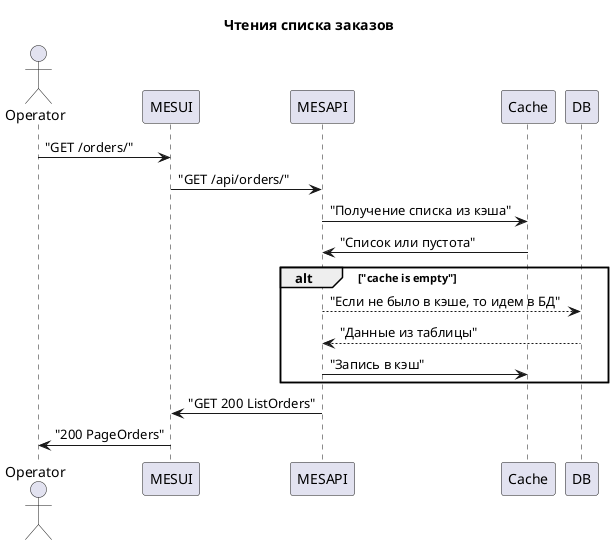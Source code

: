 @startuml

title Чтения списка заказов

actor Operator

Operator -> MESUI : "GET /orders/"
MESUI -> MESAPI :  "GET /api/orders/"
MESAPI -> Cache : "Получение списка из кэша"
Cache -> MESAPI : "Список или пустота"
alt  "cache is empty"
  MESAPI --> DB : "Если не было в кэше, то идем в БД"
  DB --> MESAPI : "Данные из таблицы"
  MESAPI -> Cache : "Запись в кэш"
end
MESAPI -> MESUI : "GET 200 ListOrders"
MESUI -> Operator : "200 PageOrders"


@enduml